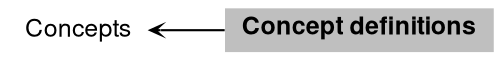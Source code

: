 digraph "Concept definitions"
{
 // LATEX_PDF_SIZE
  bgcolor="transparent";
  edge [fontname="Helvetica,Arial,sans-serif",fontsize=15,labelfontsize=15 arrowhead=open arrowtail=open arrowsize=0.5];
  node [fontname="Helvetica,Arial,sans-serif",fontsize=15,fontsize=12 shape=plaintext];
  rankdir=LR;
  Node2 [label="Concepts",height=0.2,width=0.4,color="black",URL="$group__conc20.html",tooltip=" "];
  Node1 [label=<<b>Concept definitions</b>>,height=0.2,width=0.4,color="black", fillcolor="grey75", style="filled", fontcolor="black",tooltip=" "];
  Node2->Node1 [shape=plaintext, dir="back", style="solid"];
}
